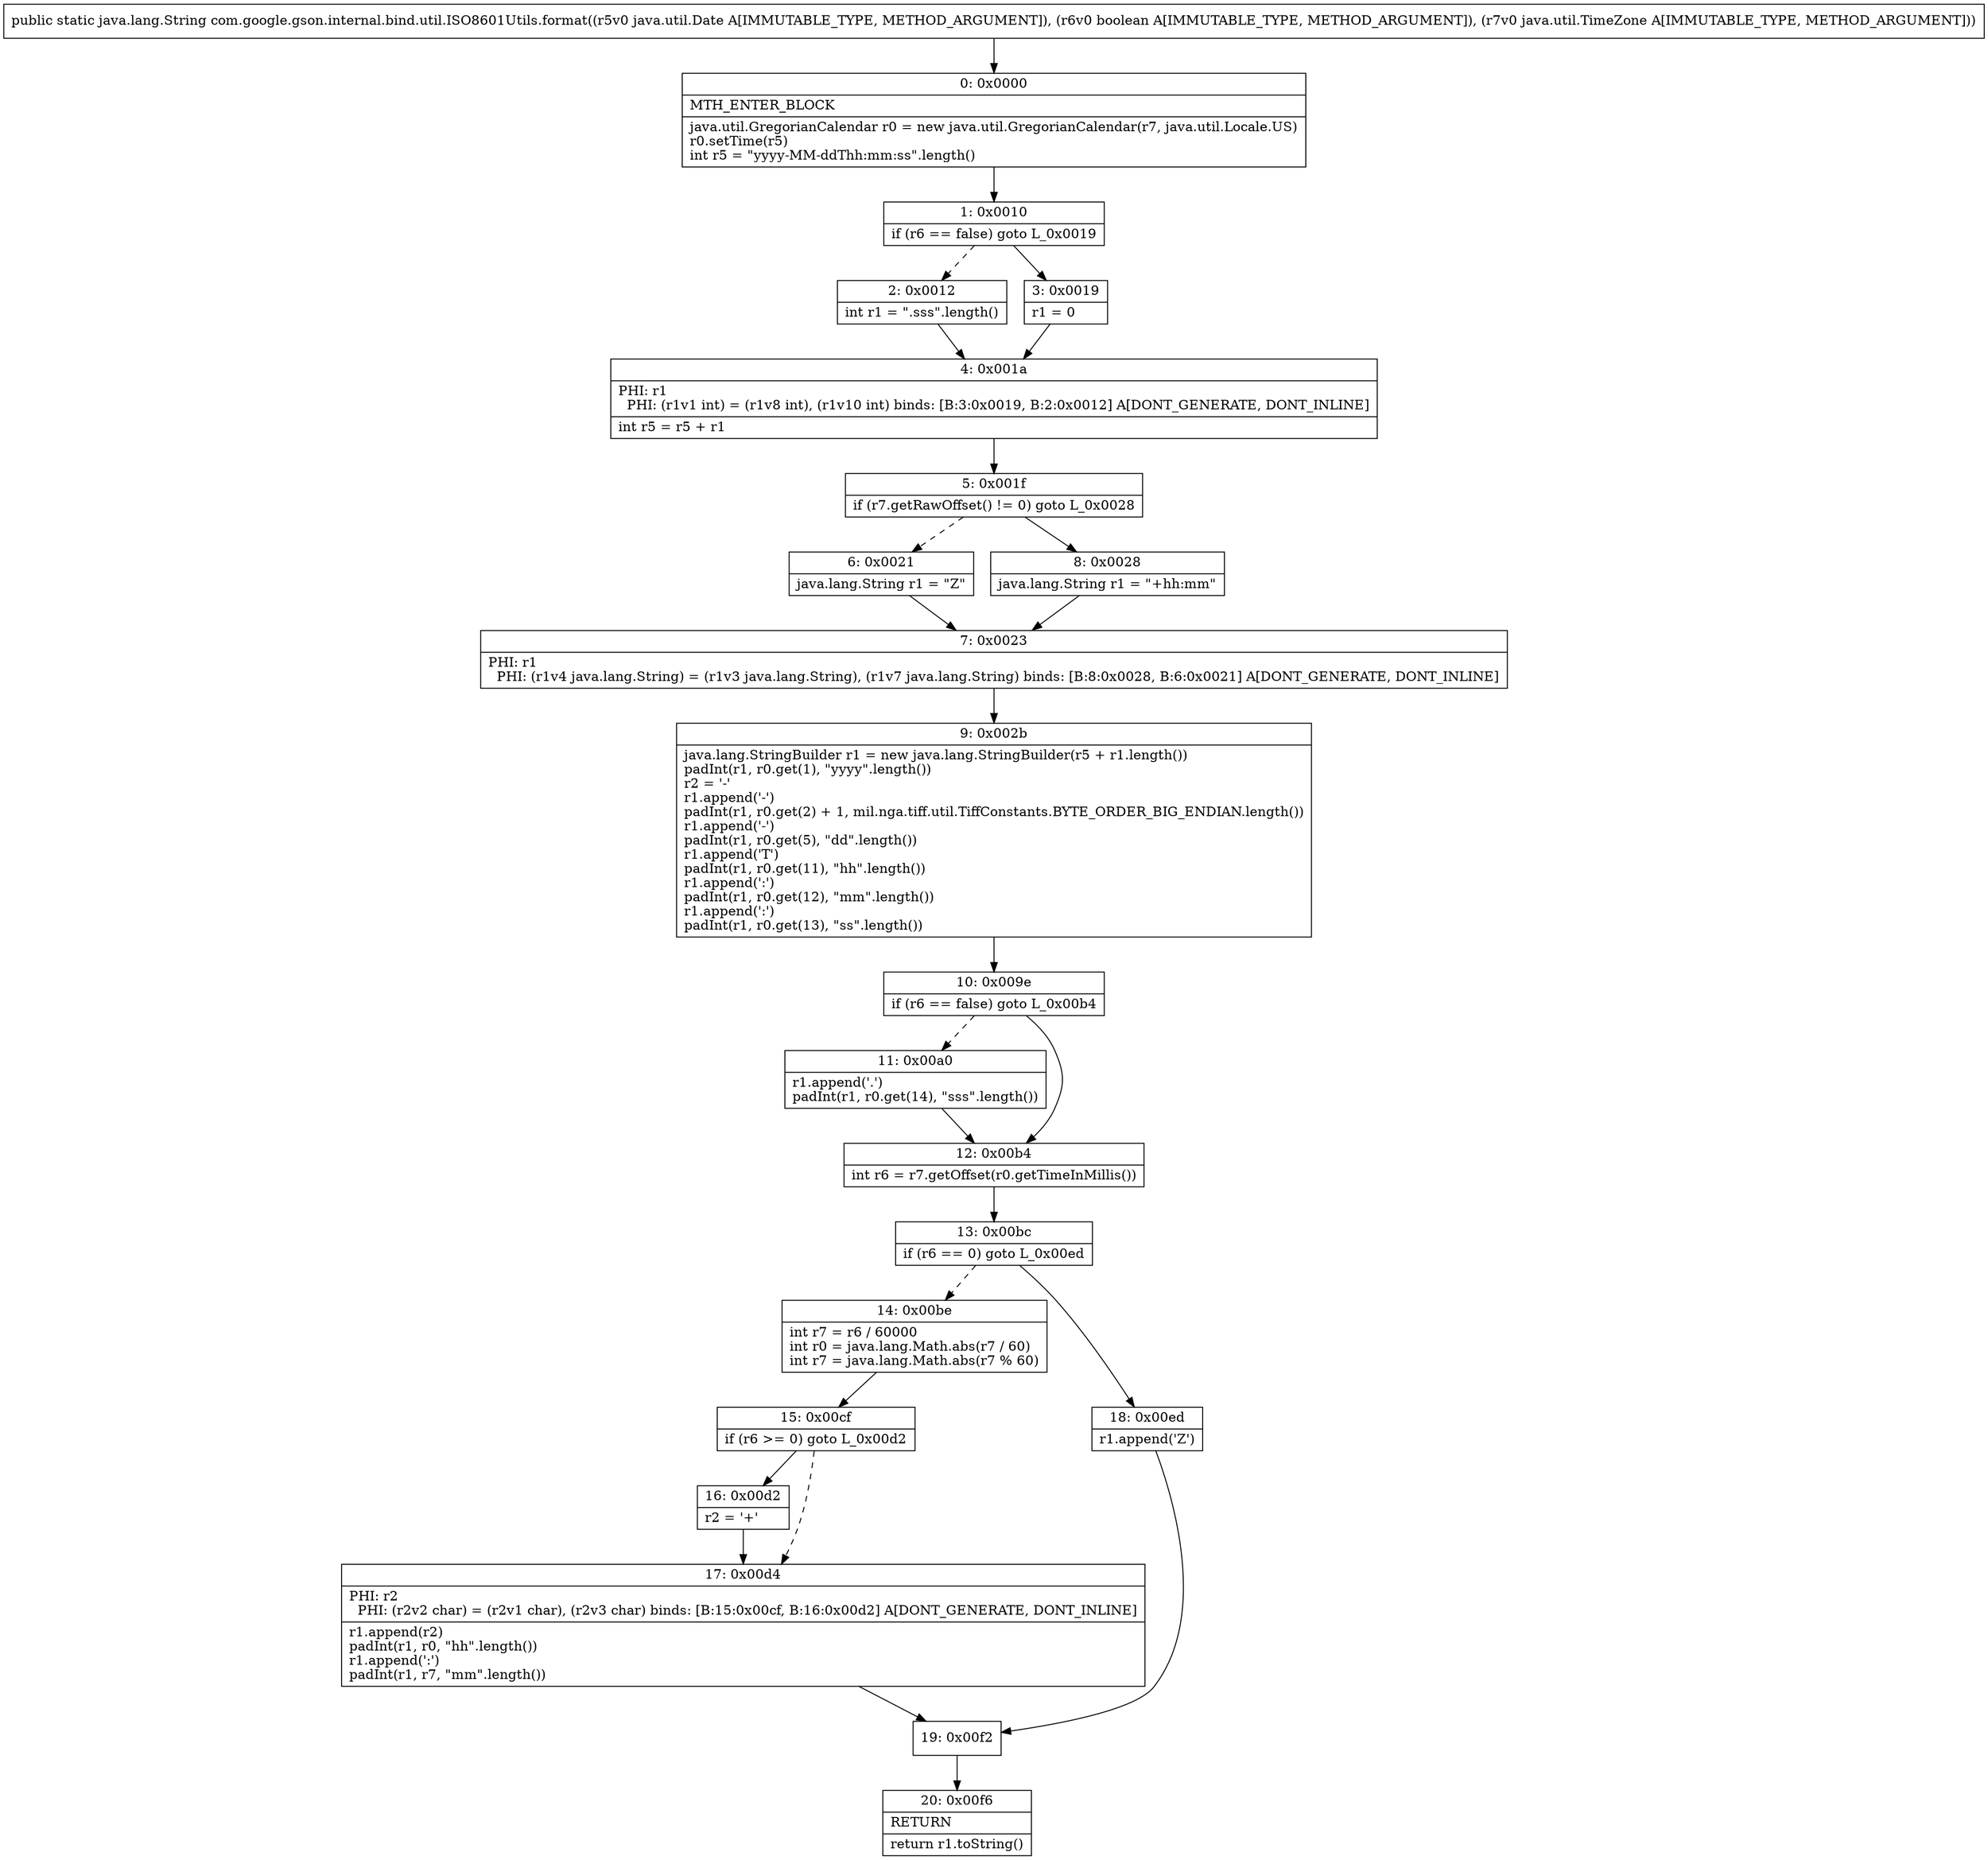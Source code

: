 digraph "CFG forcom.google.gson.internal.bind.util.ISO8601Utils.format(Ljava\/util\/Date;ZLjava\/util\/TimeZone;)Ljava\/lang\/String;" {
Node_0 [shape=record,label="{0\:\ 0x0000|MTH_ENTER_BLOCK\l|java.util.GregorianCalendar r0 = new java.util.GregorianCalendar(r7, java.util.Locale.US)\lr0.setTime(r5)\lint r5 = \"yyyy\-MM\-ddThh:mm:ss\".length()\l}"];
Node_1 [shape=record,label="{1\:\ 0x0010|if (r6 == false) goto L_0x0019\l}"];
Node_2 [shape=record,label="{2\:\ 0x0012|int r1 = \".sss\".length()\l}"];
Node_3 [shape=record,label="{3\:\ 0x0019|r1 = 0\l}"];
Node_4 [shape=record,label="{4\:\ 0x001a|PHI: r1 \l  PHI: (r1v1 int) = (r1v8 int), (r1v10 int) binds: [B:3:0x0019, B:2:0x0012] A[DONT_GENERATE, DONT_INLINE]\l|int r5 = r5 + r1\l}"];
Node_5 [shape=record,label="{5\:\ 0x001f|if (r7.getRawOffset() != 0) goto L_0x0028\l}"];
Node_6 [shape=record,label="{6\:\ 0x0021|java.lang.String r1 = \"Z\"\l}"];
Node_7 [shape=record,label="{7\:\ 0x0023|PHI: r1 \l  PHI: (r1v4 java.lang.String) = (r1v3 java.lang.String), (r1v7 java.lang.String) binds: [B:8:0x0028, B:6:0x0021] A[DONT_GENERATE, DONT_INLINE]\l}"];
Node_8 [shape=record,label="{8\:\ 0x0028|java.lang.String r1 = \"+hh:mm\"\l}"];
Node_9 [shape=record,label="{9\:\ 0x002b|java.lang.StringBuilder r1 = new java.lang.StringBuilder(r5 + r1.length())\lpadInt(r1, r0.get(1), \"yyyy\".length())\lr2 = '\-'\lr1.append('\-')\lpadInt(r1, r0.get(2) + 1, mil.nga.tiff.util.TiffConstants.BYTE_ORDER_BIG_ENDIAN.length())\lr1.append('\-')\lpadInt(r1, r0.get(5), \"dd\".length())\lr1.append('T')\lpadInt(r1, r0.get(11), \"hh\".length())\lr1.append(':')\lpadInt(r1, r0.get(12), \"mm\".length())\lr1.append(':')\lpadInt(r1, r0.get(13), \"ss\".length())\l}"];
Node_10 [shape=record,label="{10\:\ 0x009e|if (r6 == false) goto L_0x00b4\l}"];
Node_11 [shape=record,label="{11\:\ 0x00a0|r1.append('.')\lpadInt(r1, r0.get(14), \"sss\".length())\l}"];
Node_12 [shape=record,label="{12\:\ 0x00b4|int r6 = r7.getOffset(r0.getTimeInMillis())\l}"];
Node_13 [shape=record,label="{13\:\ 0x00bc|if (r6 == 0) goto L_0x00ed\l}"];
Node_14 [shape=record,label="{14\:\ 0x00be|int r7 = r6 \/ 60000\lint r0 = java.lang.Math.abs(r7 \/ 60)\lint r7 = java.lang.Math.abs(r7 % 60)\l}"];
Node_15 [shape=record,label="{15\:\ 0x00cf|if (r6 \>= 0) goto L_0x00d2\l}"];
Node_16 [shape=record,label="{16\:\ 0x00d2|r2 = '+'\l}"];
Node_17 [shape=record,label="{17\:\ 0x00d4|PHI: r2 \l  PHI: (r2v2 char) = (r2v1 char), (r2v3 char) binds: [B:15:0x00cf, B:16:0x00d2] A[DONT_GENERATE, DONT_INLINE]\l|r1.append(r2)\lpadInt(r1, r0, \"hh\".length())\lr1.append(':')\lpadInt(r1, r7, \"mm\".length())\l}"];
Node_18 [shape=record,label="{18\:\ 0x00ed|r1.append('Z')\l}"];
Node_19 [shape=record,label="{19\:\ 0x00f2}"];
Node_20 [shape=record,label="{20\:\ 0x00f6|RETURN\l|return r1.toString()\l}"];
MethodNode[shape=record,label="{public static java.lang.String com.google.gson.internal.bind.util.ISO8601Utils.format((r5v0 java.util.Date A[IMMUTABLE_TYPE, METHOD_ARGUMENT]), (r6v0 boolean A[IMMUTABLE_TYPE, METHOD_ARGUMENT]), (r7v0 java.util.TimeZone A[IMMUTABLE_TYPE, METHOD_ARGUMENT])) }"];
MethodNode -> Node_0;
Node_0 -> Node_1;
Node_1 -> Node_2[style=dashed];
Node_1 -> Node_3;
Node_2 -> Node_4;
Node_3 -> Node_4;
Node_4 -> Node_5;
Node_5 -> Node_6[style=dashed];
Node_5 -> Node_8;
Node_6 -> Node_7;
Node_7 -> Node_9;
Node_8 -> Node_7;
Node_9 -> Node_10;
Node_10 -> Node_11[style=dashed];
Node_10 -> Node_12;
Node_11 -> Node_12;
Node_12 -> Node_13;
Node_13 -> Node_14[style=dashed];
Node_13 -> Node_18;
Node_14 -> Node_15;
Node_15 -> Node_16;
Node_15 -> Node_17[style=dashed];
Node_16 -> Node_17;
Node_17 -> Node_19;
Node_18 -> Node_19;
Node_19 -> Node_20;
}

